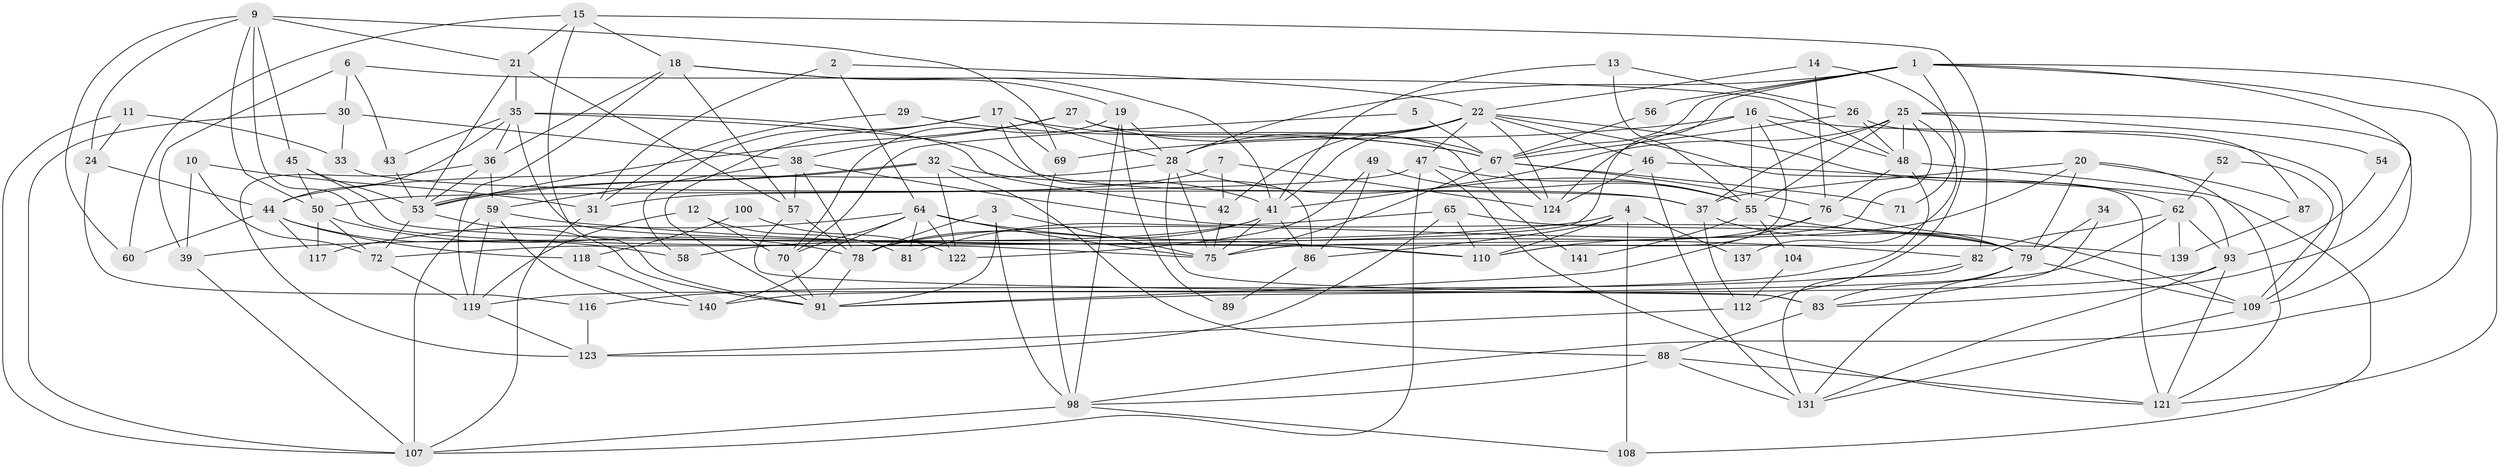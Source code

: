// Generated by graph-tools (version 1.1) at 2025/52/02/27/25 19:52:05]
// undirected, 98 vertices, 238 edges
graph export_dot {
graph [start="1"]
  node [color=gray90,style=filled];
  1 [super="+103"];
  2;
  3;
  4 [super="+8"];
  5;
  6;
  7;
  9 [super="+74"];
  10;
  11;
  12;
  13;
  14;
  15;
  16 [super="+63"];
  17 [super="+115"];
  18 [super="+23"];
  19 [super="+97"];
  20;
  21 [super="+144"];
  22 [super="+99"];
  24 [super="+68"];
  25 [super="+94"];
  26;
  27;
  28 [super="+95"];
  29;
  30 [super="+102"];
  31;
  32;
  33;
  34;
  35 [super="+51"];
  36;
  37 [super="+40"];
  38 [super="+138"];
  39 [super="+101"];
  41 [super="+136"];
  42;
  43;
  44 [super="+61"];
  45;
  46;
  47 [super="+92"];
  48 [super="+73"];
  49;
  50 [super="+106"];
  52;
  53 [super="+90"];
  54;
  55 [super="+85"];
  56;
  57 [super="+80"];
  58;
  59 [super="+111"];
  60;
  62 [super="+77"];
  64 [super="+66"];
  65;
  67 [super="+134"];
  69 [super="+128"];
  70 [super="+135"];
  71;
  72 [super="+113"];
  75 [super="+132"];
  76 [super="+114"];
  78 [super="+127"];
  79 [super="+84"];
  81;
  82 [super="+105"];
  83 [super="+133"];
  86;
  87;
  88 [super="+96"];
  89;
  91 [super="+142"];
  93;
  98;
  100;
  104;
  107 [super="+120"];
  108;
  109 [super="+126"];
  110 [super="+130"];
  112;
  116;
  117;
  118;
  119 [super="+129"];
  121;
  122;
  123 [super="+125"];
  124;
  131 [super="+143"];
  137;
  139;
  140;
  141;
  1 -- 121;
  1 -- 98;
  1 -- 83;
  1 -- 71;
  1 -- 56;
  1 -- 28;
  1 -- 67;
  1 -- 72;
  2 -- 64;
  2 -- 22;
  2 -- 31;
  3 -- 78;
  3 -- 98;
  3 -- 75;
  3 -- 91;
  4 -- 108 [weight=2];
  4 -- 110;
  4 -- 86;
  4 -- 39;
  4 -- 137;
  5 -- 67;
  5 -- 70;
  6 -- 43;
  6 -- 48;
  6 -- 39;
  6 -- 30;
  7 -- 124;
  7 -- 42;
  7 -- 31;
  9 -- 45;
  9 -- 21;
  9 -- 60;
  9 -- 75;
  9 -- 24;
  9 -- 50;
  9 -- 69;
  10 -- 31;
  10 -- 39;
  10 -- 72;
  11 -- 107;
  11 -- 33;
  11 -- 24;
  12 -- 81;
  12 -- 119;
  12 -- 70;
  13 -- 41;
  13 -- 26;
  13 -- 55;
  14 -- 112;
  14 -- 22;
  14 -- 76;
  15 -- 91;
  15 -- 18;
  15 -- 21;
  15 -- 60;
  15 -- 82;
  16 -- 124;
  16 -- 109;
  16 -- 48;
  16 -- 69;
  16 -- 55;
  16 -- 110;
  17 -- 67;
  17 -- 86;
  17 -- 91;
  17 -- 58;
  17 -- 28;
  17 -- 69;
  18 -- 119;
  18 -- 41;
  18 -- 57;
  18 -- 19;
  18 -- 36;
  19 -- 89;
  19 -- 98;
  19 -- 70;
  19 -- 28;
  20 -- 121;
  20 -- 37;
  20 -- 78;
  20 -- 87;
  20 -- 79;
  21 -- 35;
  21 -- 57;
  21 -- 53;
  22 -- 28;
  22 -- 46;
  22 -- 47;
  22 -- 62;
  22 -- 121;
  22 -- 124;
  22 -- 42;
  22 -- 41;
  24 -- 116;
  24 -- 44;
  25 -- 55;
  25 -- 109;
  25 -- 48;
  25 -- 137;
  25 -- 54;
  25 -- 75;
  25 -- 37;
  25 -- 41;
  26 -- 67;
  26 -- 87;
  26 -- 48;
  27 -- 38;
  27 -- 67;
  27 -- 141;
  27 -- 53;
  28 -- 55;
  28 -- 75;
  28 -- 44;
  28 -- 83;
  29 -- 31;
  29 -- 67;
  30 -- 107;
  30 -- 38;
  30 -- 33;
  31 -- 107;
  32 -- 122;
  32 -- 53;
  32 -- 53;
  32 -- 88;
  32 -- 41;
  33 -- 37;
  34 -- 79;
  34 -- 83;
  35 -- 36;
  35 -- 37;
  35 -- 42;
  35 -- 43;
  35 -- 44;
  35 -- 110;
  36 -- 53;
  36 -- 59;
  36 -- 123;
  37 -- 112;
  37 -- 79;
  38 -- 79;
  38 -- 59;
  38 -- 57;
  38 -- 78;
  39 -- 107;
  41 -- 86;
  41 -- 58;
  41 -- 75;
  41 -- 78;
  42 -- 75;
  43 -- 53;
  44 -- 58;
  44 -- 60;
  44 -- 117;
  44 -- 118;
  45 -- 50;
  45 -- 139;
  45 -- 53;
  46 -- 124;
  46 -- 93;
  46 -- 131;
  47 -- 121;
  47 -- 50 [weight=2];
  47 -- 55;
  47 -- 107;
  48 -- 108;
  48 -- 119;
  48 -- 76;
  49 -- 86;
  49 -- 122;
  49 -- 55;
  50 -- 117;
  50 -- 78;
  50 -- 72;
  52 -- 62;
  52 -- 109;
  53 -- 72;
  53 -- 91;
  54 -- 93;
  55 -- 141;
  55 -- 109;
  55 -- 104;
  56 -- 67;
  57 -- 78;
  57 -- 83;
  59 -- 140;
  59 -- 119;
  59 -- 107;
  59 -- 82;
  62 -- 93;
  62 -- 91;
  62 -- 139;
  62 -- 82;
  64 -- 70;
  64 -- 75;
  64 -- 81;
  64 -- 117;
  64 -- 122;
  64 -- 140;
  64 -- 110;
  65 -- 81;
  65 -- 110;
  65 -- 79;
  65 -- 123;
  67 -- 124;
  67 -- 75;
  67 -- 71;
  67 -- 76;
  69 -- 98;
  70 -- 91;
  72 -- 119;
  76 -- 79;
  76 -- 110;
  76 -- 91;
  78 -- 91;
  79 -- 83;
  79 -- 131;
  79 -- 109;
  82 -- 131;
  82 -- 116;
  83 -- 88;
  86 -- 89;
  87 -- 139;
  88 -- 121;
  88 -- 98;
  88 -- 131;
  93 -- 121;
  93 -- 140;
  93 -- 131;
  98 -- 108;
  98 -- 107;
  100 -- 122;
  100 -- 118;
  104 -- 112;
  109 -- 131;
  112 -- 123;
  116 -- 123;
  118 -- 140;
  119 -- 123;
}
